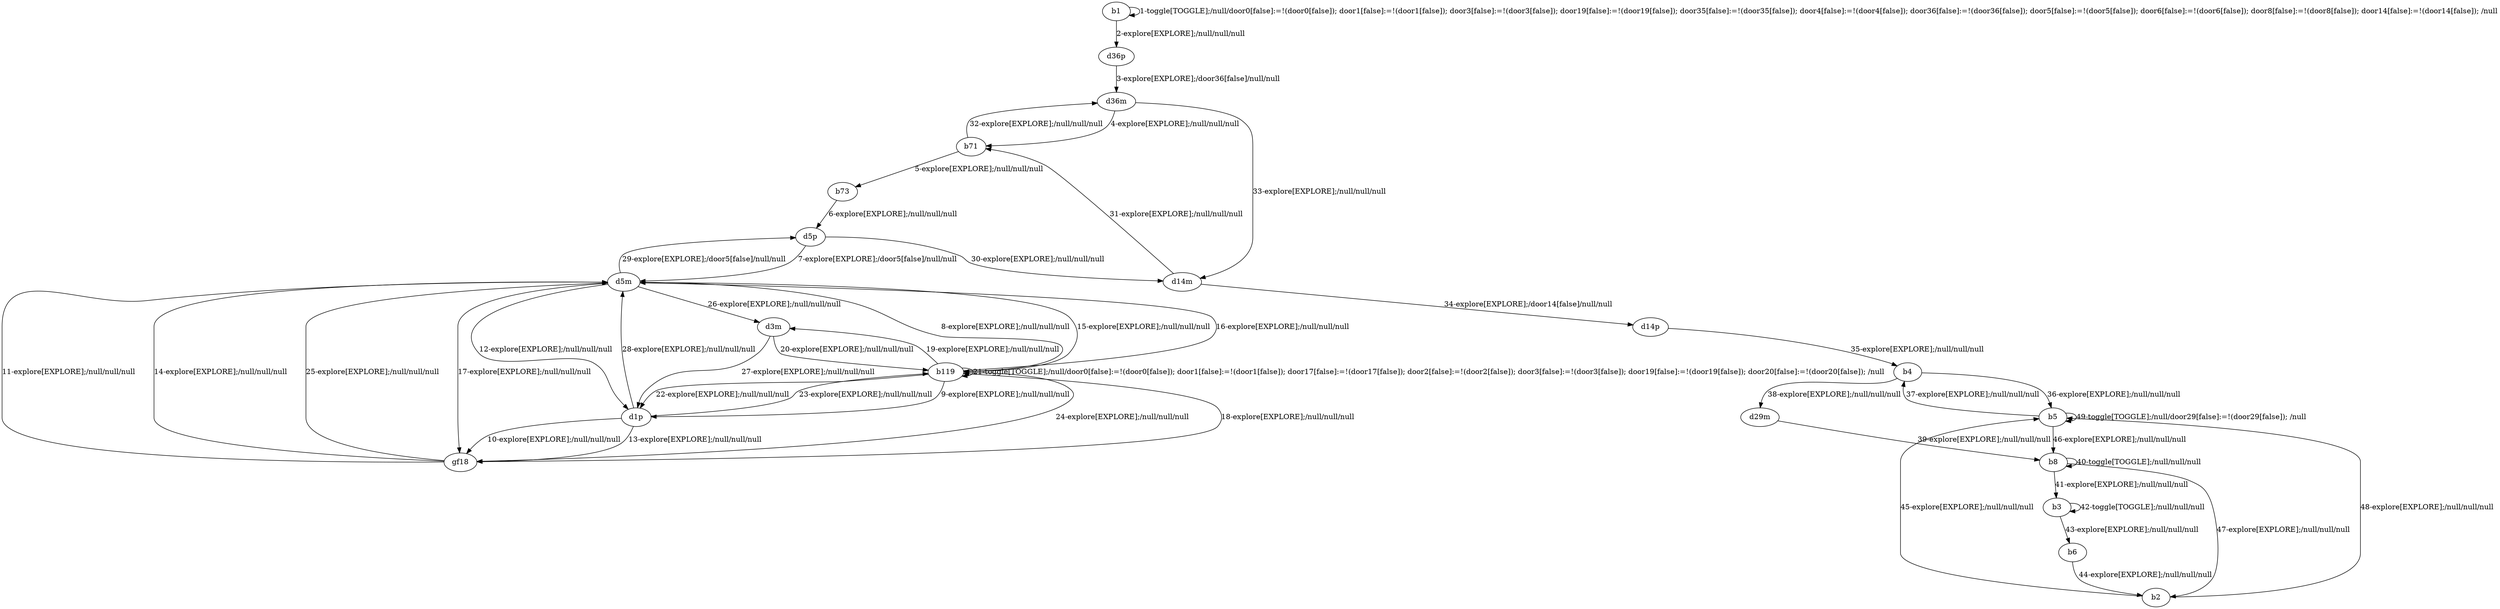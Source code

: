 # Total number of goals covered by this test: 3
# b3 --> b6
# b5 --> b5
# b5 --> b8

digraph g {
"b1" -> "b1" [label = "1-toggle[TOGGLE];/null/door0[false]:=!(door0[false]); door1[false]:=!(door1[false]); door3[false]:=!(door3[false]); door19[false]:=!(door19[false]); door35[false]:=!(door35[false]); door4[false]:=!(door4[false]); door36[false]:=!(door36[false]); door5[false]:=!(door5[false]); door6[false]:=!(door6[false]); door8[false]:=!(door8[false]); door14[false]:=!(door14[false]); /null"];
"b1" -> "d36p" [label = "2-explore[EXPLORE];/null/null/null"];
"d36p" -> "d36m" [label = "3-explore[EXPLORE];/door36[false]/null/null"];
"d36m" -> "b71" [label = "4-explore[EXPLORE];/null/null/null"];
"b71" -> "b73" [label = "5-explore[EXPLORE];/null/null/null"];
"b73" -> "d5p" [label = "6-explore[EXPLORE];/null/null/null"];
"d5p" -> "d5m" [label = "7-explore[EXPLORE];/door5[false]/null/null"];
"d5m" -> "b119" [label = "8-explore[EXPLORE];/null/null/null"];
"b119" -> "d1p" [label = "9-explore[EXPLORE];/null/null/null"];
"d1p" -> "gf18" [label = "10-explore[EXPLORE];/null/null/null"];
"gf18" -> "d5m" [label = "11-explore[EXPLORE];/null/null/null"];
"d5m" -> "d1p" [label = "12-explore[EXPLORE];/null/null/null"];
"d1p" -> "gf18" [label = "13-explore[EXPLORE];/null/null/null"];
"gf18" -> "d5m" [label = "14-explore[EXPLORE];/null/null/null"];
"d5m" -> "b119" [label = "15-explore[EXPLORE];/null/null/null"];
"b119" -> "d5m" [label = "16-explore[EXPLORE];/null/null/null"];
"d5m" -> "gf18" [label = "17-explore[EXPLORE];/null/null/null"];
"gf18" -> "b119" [label = "18-explore[EXPLORE];/null/null/null"];
"b119" -> "d3m" [label = "19-explore[EXPLORE];/null/null/null"];
"d3m" -> "b119" [label = "20-explore[EXPLORE];/null/null/null"];
"b119" -> "b119" [label = "21-toggle[TOGGLE];/null/door0[false]:=!(door0[false]); door1[false]:=!(door1[false]); door17[false]:=!(door17[false]); door2[false]:=!(door2[false]); door3[false]:=!(door3[false]); door19[false]:=!(door19[false]); door20[false]:=!(door20[false]); /null"];
"b119" -> "d1p" [label = "22-explore[EXPLORE];/null/null/null"];
"d1p" -> "b119" [label = "23-explore[EXPLORE];/null/null/null"];
"b119" -> "gf18" [label = "24-explore[EXPLORE];/null/null/null"];
"gf18" -> "d5m" [label = "25-explore[EXPLORE];/null/null/null"];
"d5m" -> "d3m" [label = "26-explore[EXPLORE];/null/null/null"];
"d3m" -> "d1p" [label = "27-explore[EXPLORE];/null/null/null"];
"d1p" -> "d5m" [label = "28-explore[EXPLORE];/null/null/null"];
"d5m" -> "d5p" [label = "29-explore[EXPLORE];/door5[false]/null/null"];
"d5p" -> "d14m" [label = "30-explore[EXPLORE];/null/null/null"];
"d14m" -> "b71" [label = "31-explore[EXPLORE];/null/null/null"];
"b71" -> "d36m" [label = "32-explore[EXPLORE];/null/null/null"];
"d36m" -> "d14m" [label = "33-explore[EXPLORE];/null/null/null"];
"d14m" -> "d14p" [label = "34-explore[EXPLORE];/door14[false]/null/null"];
"d14p" -> "b4" [label = "35-explore[EXPLORE];/null/null/null"];
"b4" -> "b5" [label = "36-explore[EXPLORE];/null/null/null"];
"b5" -> "b4" [label = "37-explore[EXPLORE];/null/null/null"];
"b4" -> "d29m" [label = "38-explore[EXPLORE];/null/null/null"];
"d29m" -> "b8" [label = "39-explore[EXPLORE];/null/null/null"];
"b8" -> "b8" [label = "40-toggle[TOGGLE];/null/null/null"];
"b8" -> "b3" [label = "41-explore[EXPLORE];/null/null/null"];
"b3" -> "b3" [label = "42-toggle[TOGGLE];/null/null/null"];
"b3" -> "b6" [label = "43-explore[EXPLORE];/null/null/null"];
"b6" -> "b2" [label = "44-explore[EXPLORE];/null/null/null"];
"b2" -> "b5" [label = "45-explore[EXPLORE];/null/null/null"];
"b5" -> "b8" [label = "46-explore[EXPLORE];/null/null/null"];
"b8" -> "b2" [label = "47-explore[EXPLORE];/null/null/null"];
"b2" -> "b5" [label = "48-explore[EXPLORE];/null/null/null"];
"b5" -> "b5" [label = "49-toggle[TOGGLE];/null/door29[false]:=!(door29[false]); /null"];
}